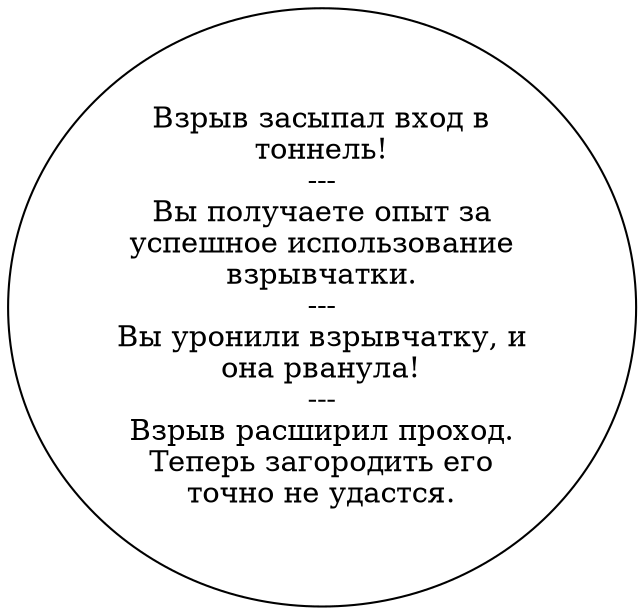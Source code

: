 digraph blast {
  "start" [style=filled       fillcolor="#FFFFFF"       color="#000000"]
  "start" [label="Взрыв засыпал вход в\nтоннель!\n---\nВы получаете опыт за\nуспешное использование\nвзрывчатки.\n---\nВы уронили взрывчатку, и\nона рванула!\n---\nВзрыв расширил проход.\nТеперь загородить его\nточно не удастся."]
}